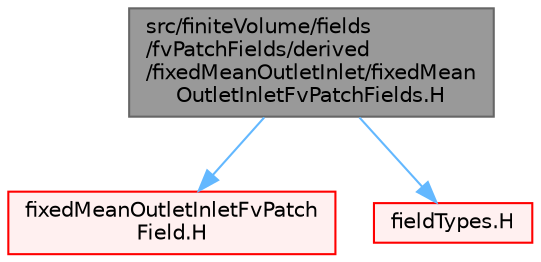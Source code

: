 digraph "src/finiteVolume/fields/fvPatchFields/derived/fixedMeanOutletInlet/fixedMeanOutletInletFvPatchFields.H"
{
 // LATEX_PDF_SIZE
  bgcolor="transparent";
  edge [fontname=Helvetica,fontsize=10,labelfontname=Helvetica,labelfontsize=10];
  node [fontname=Helvetica,fontsize=10,shape=box,height=0.2,width=0.4];
  Node1 [id="Node000001",label="src/finiteVolume/fields\l/fvPatchFields/derived\l/fixedMeanOutletInlet/fixedMean\lOutletInletFvPatchFields.H",height=0.2,width=0.4,color="gray40", fillcolor="grey60", style="filled", fontcolor="black",tooltip=" "];
  Node1 -> Node2 [id="edge1_Node000001_Node000002",color="steelblue1",style="solid",tooltip=" "];
  Node2 [id="Node000002",label="fixedMeanOutletInletFvPatch\lField.H",height=0.2,width=0.4,color="red", fillcolor="#FFF0F0", style="filled",URL="$fixedMeanOutletInletFvPatchField_8H.html",tooltip=" "];
  Node1 -> Node213 [id="edge2_Node000001_Node000213",color="steelblue1",style="solid",tooltip=" "];
  Node213 [id="Node000213",label="fieldTypes.H",height=0.2,width=0.4,color="red", fillcolor="#FFF0F0", style="filled",URL="$fieldTypes_8H.html",tooltip=" "];
}
